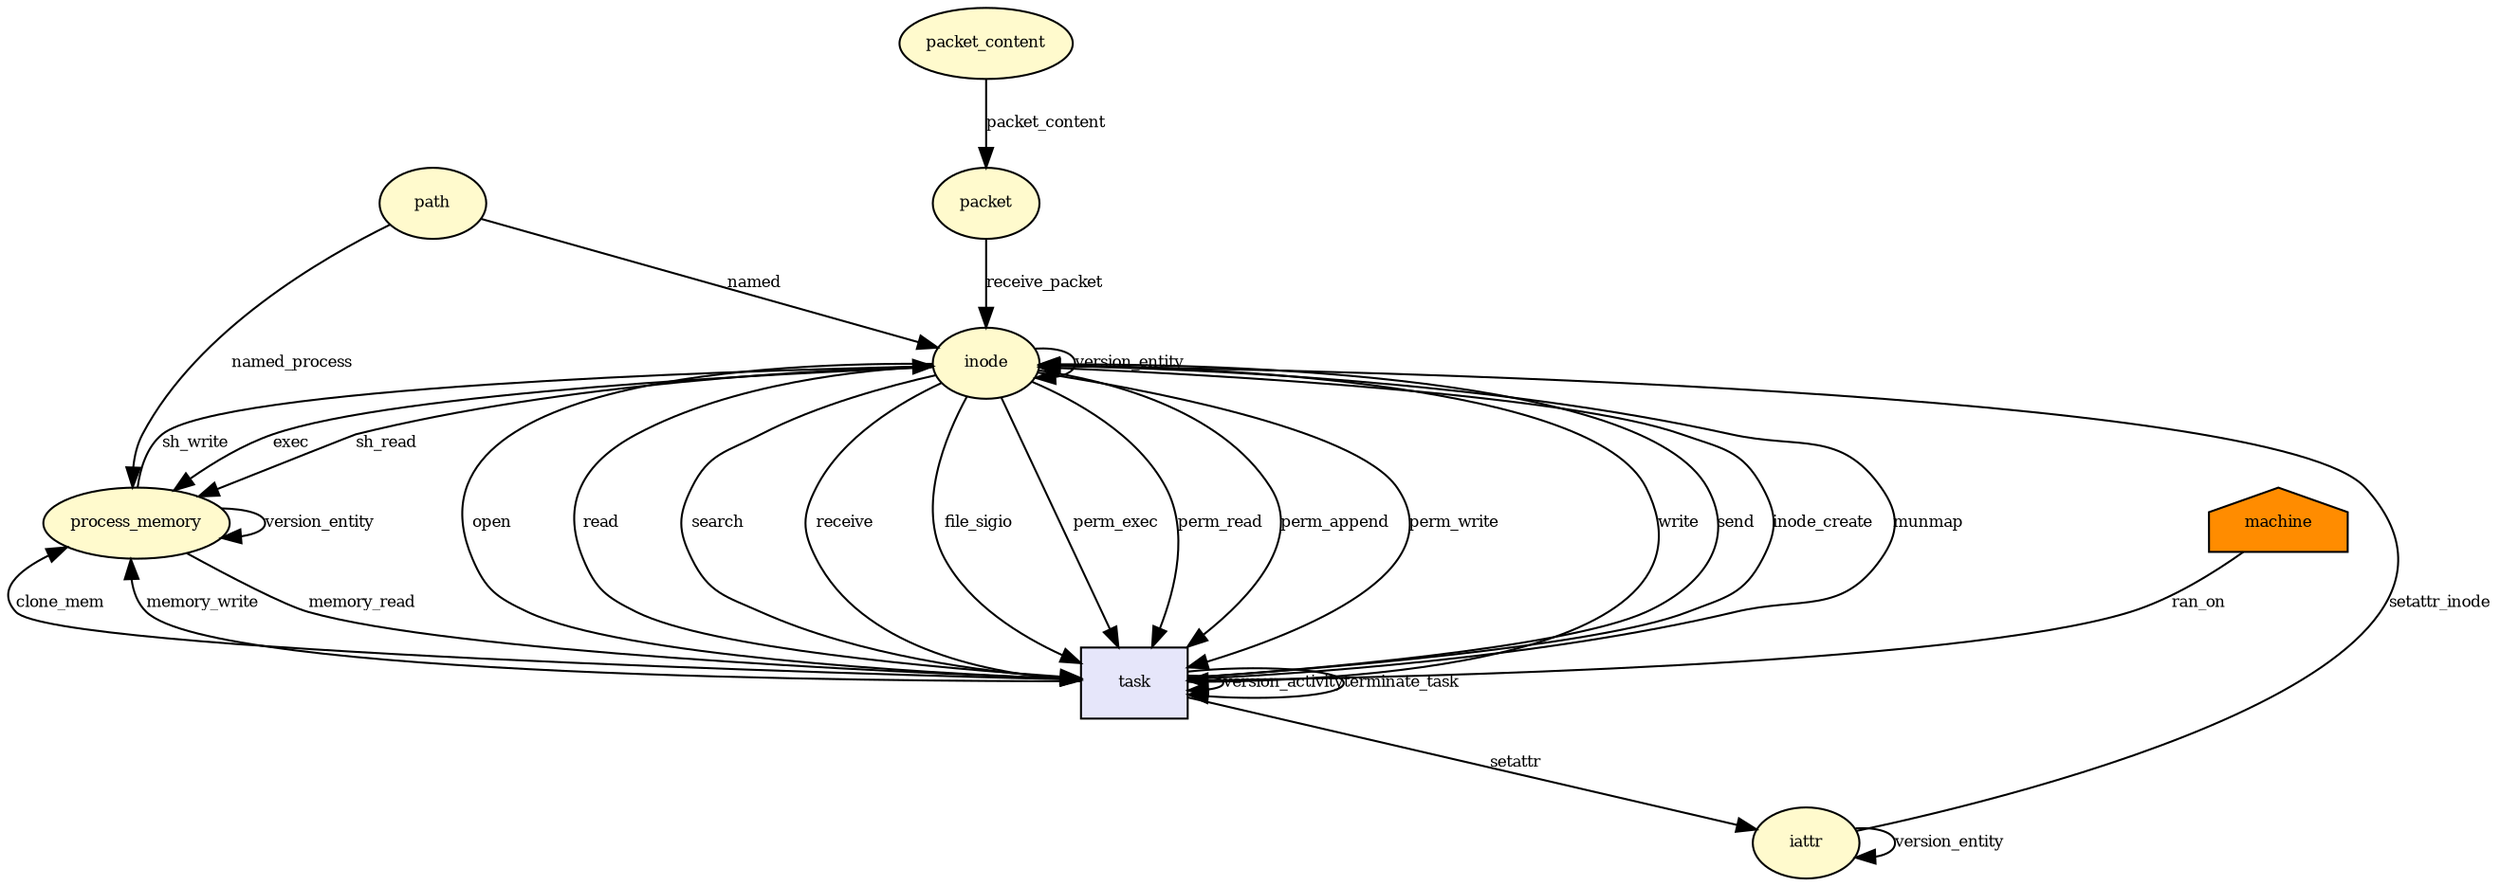 digraph RGL__DirectedAdjacencyGraph {path[fontsize = 8,label = path,shape = ellipse, fillcolor="#fffacd", style = filled]

inode[fontsize = 8,label = inode,shape = ellipse, fillcolor="#fffacd", style = filled]

path -> inode[fontsize = 8,label = named]

process_memory[fontsize = 8,label = process_memory,shape = ellipse, fillcolor="#fffacd", style = filled]

inode -> process_memory[fontsize = 8,label = exec]

process_memory -> process_memory[fontsize = 8,label = version_entity]

task[fontsize = 8,label = task,shape = rectangle, fillcolor="#e6e6fa", style = filled]

process_memory -> task[fontsize = 8,label = memory_read]

task -> process_memory[fontsize = 8,label = clone_mem]

task -> task[fontsize = 8,label = version_activity]

inode -> process_memory[fontsize = 8,label = sh_read]

path -> process_memory[fontsize = 8,label = named_process]

machine[fontsize = 8,label = machine,shape = house, fillcolor="#ff8c00", style = filled]

machine -> task[fontsize = 8,label = ran_on]

inode -> task[fontsize = 8,label = open]

task -> process_memory[fontsize = 8,label = memory_write]

process_memory -> inode[fontsize = 8,label = sh_write]

inode -> inode[fontsize = 8,label = version_entity]

task -> inode[fontsize = 8,label = write]

inode -> task[fontsize = 8,label = read]

inode -> task[fontsize = 8,label = search]

task -> inode[fontsize = 8,label = send]

inode -> task[fontsize = 8,label = receive]

inode -> task[fontsize = 8,label = file_sigio]

task -> inode[fontsize = 8,label = inode_create]

inode -> task[fontsize = 8,label = perm_exec]

inode -> task[fontsize = 8,label = perm_read]

inode -> task[fontsize = 8,label = perm_append]

inode -> task[fontsize = 8,label = perm_write]

iattr[fontsize = 8,label = iattr,shape = ellipse, fillcolor="#fffacd", style = filled]

task -> iattr[fontsize = 8,label = setattr]

iattr -> iattr[fontsize = 8,label = version_entity]

iattr -> inode[fontsize = 8,label = setattr_inode]

task -> inode[fontsize = 8,label = munmap]

packet_content[fontsize = 8,label = packet_content,shape = ellipse, fillcolor="#fffacd", style = filled]

packet[fontsize = 8,label = packet,shape = ellipse, fillcolor="#fffacd", style = filled]

packet_content -> packet[fontsize = 8,label = packet_content]

packet -> inode[fontsize = 8,label = receive_packet]

task -> task[fontsize = 8,label = terminate_task]

}
